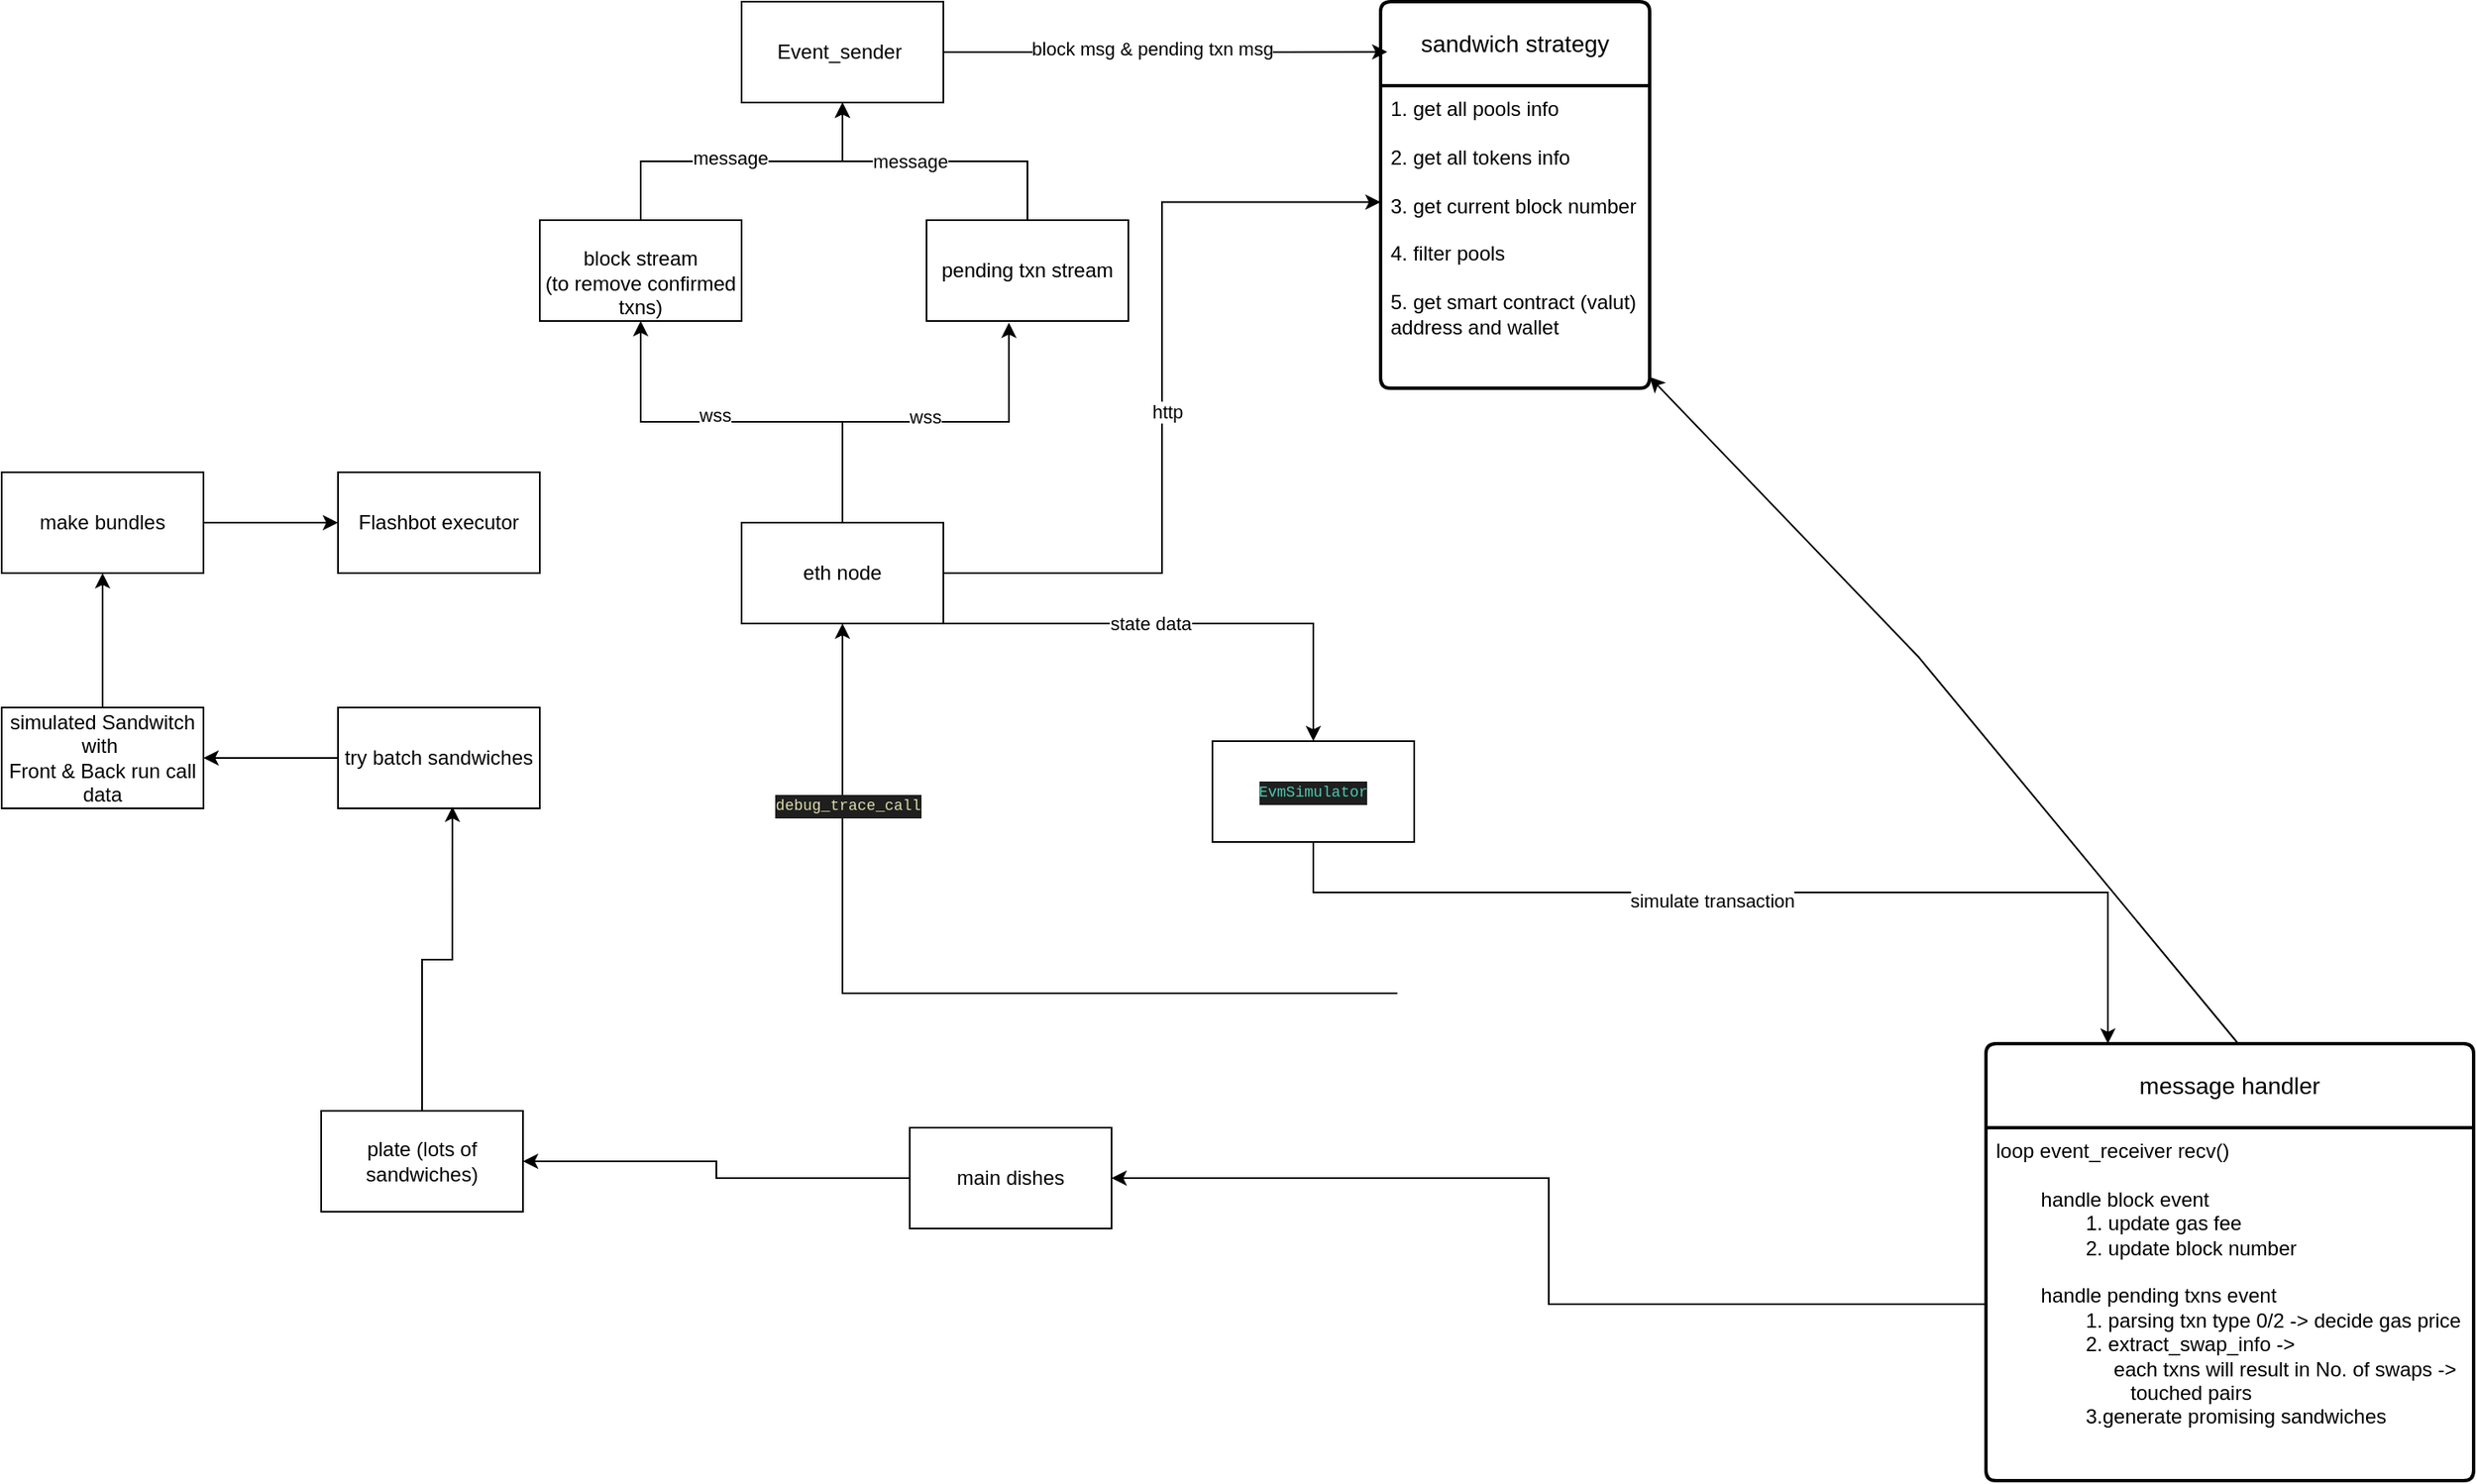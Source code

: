 <mxfile version="26.0.5">
  <diagram name="Page-1" id="zgckrhe_6N9PWMuFcXIP">
    <mxGraphModel dx="2021" dy="615" grid="1" gridSize="10" guides="1" tooltips="1" connect="1" arrows="1" fold="1" page="1" pageScale="1" pageWidth="827" pageHeight="1169" math="0" shadow="0">
      <root>
        <mxCell id="0" />
        <mxCell id="1" parent="0" />
        <mxCell id="n855RKAs3QTDG8od7e2_-1" value="Event_sender&amp;nbsp;" style="rounded=0;whiteSpace=wrap;html=1;" parent="1" vertex="1">
          <mxGeometry x="100" y="60" width="120" height="60" as="geometry" />
        </mxCell>
        <mxCell id="n855RKAs3QTDG8od7e2_-8" style="edgeStyle=orthogonalEdgeStyle;rounded=0;orthogonalLoop=1;jettySize=auto;html=1;" parent="1" source="n855RKAs3QTDG8od7e2_-2" target="n855RKAs3QTDG8od7e2_-1" edge="1">
          <mxGeometry relative="1" as="geometry" />
        </mxCell>
        <mxCell id="n855RKAs3QTDG8od7e2_-11" value="message" style="edgeLabel;html=1;align=center;verticalAlign=middle;resizable=0;points=[];" parent="n855RKAs3QTDG8od7e2_-8" vertex="1" connectable="0">
          <mxGeometry x="0.167" relative="1" as="geometry">
            <mxPoint as="offset" />
          </mxGeometry>
        </mxCell>
        <mxCell id="n855RKAs3QTDG8od7e2_-2" value="pending txn stream" style="rounded=0;whiteSpace=wrap;html=1;" parent="1" vertex="1">
          <mxGeometry x="210" y="190" width="120" height="60" as="geometry" />
        </mxCell>
        <mxCell id="n855RKAs3QTDG8od7e2_-9" style="edgeStyle=orthogonalEdgeStyle;rounded=0;orthogonalLoop=1;jettySize=auto;html=1;" parent="1" source="n855RKAs3QTDG8od7e2_-3" target="n855RKAs3QTDG8od7e2_-1" edge="1">
          <mxGeometry relative="1" as="geometry" />
        </mxCell>
        <mxCell id="n855RKAs3QTDG8od7e2_-10" value="message" style="edgeLabel;html=1;align=center;verticalAlign=middle;resizable=0;points=[];" parent="n855RKAs3QTDG8od7e2_-9" vertex="1" connectable="0">
          <mxGeometry x="-0.074" y="2" relative="1" as="geometry">
            <mxPoint as="offset" />
          </mxGeometry>
        </mxCell>
        <mxCell id="n855RKAs3QTDG8od7e2_-3" value="&lt;br&gt;block stream&lt;div&gt;(to remove confirmed txns)&lt;/div&gt;" style="rounded=0;whiteSpace=wrap;html=1;" parent="1" vertex="1">
          <mxGeometry x="-20" y="190" width="120" height="60" as="geometry" />
        </mxCell>
        <mxCell id="n855RKAs3QTDG8od7e2_-6" style="edgeStyle=orthogonalEdgeStyle;rounded=0;orthogonalLoop=1;jettySize=auto;html=1;" parent="1" source="n855RKAs3QTDG8od7e2_-5" target="n855RKAs3QTDG8od7e2_-3" edge="1">
          <mxGeometry relative="1" as="geometry" />
        </mxCell>
        <mxCell id="n855RKAs3QTDG8od7e2_-20" value="wss" style="edgeLabel;html=1;align=center;verticalAlign=middle;resizable=0;points=[];" parent="n855RKAs3QTDG8od7e2_-6" vertex="1" connectable="0">
          <mxGeometry x="0.133" y="-4" relative="1" as="geometry">
            <mxPoint as="offset" />
          </mxGeometry>
        </mxCell>
        <mxCell id="pjb6bFIbFmet2o3GvCIe-5" value="" style="edgeStyle=orthogonalEdgeStyle;rounded=0;orthogonalLoop=1;jettySize=auto;html=1;" parent="1" source="n855RKAs3QTDG8od7e2_-5" target="pjb6bFIbFmet2o3GvCIe-4" edge="1">
          <mxGeometry relative="1" as="geometry">
            <Array as="points">
              <mxPoint x="440" y="430" />
            </Array>
          </mxGeometry>
        </mxCell>
        <mxCell id="pjb6bFIbFmet2o3GvCIe-6" value="state data" style="edgeLabel;html=1;align=center;verticalAlign=middle;resizable=0;points=[];" parent="pjb6bFIbFmet2o3GvCIe-5" vertex="1" connectable="0">
          <mxGeometry x="-0.155" relative="1" as="geometry">
            <mxPoint as="offset" />
          </mxGeometry>
        </mxCell>
        <mxCell id="n855RKAs3QTDG8od7e2_-5" value="eth node" style="rounded=0;whiteSpace=wrap;html=1;" parent="1" vertex="1">
          <mxGeometry x="100" y="370" width="120" height="60" as="geometry" />
        </mxCell>
        <mxCell id="n855RKAs3QTDG8od7e2_-7" style="edgeStyle=orthogonalEdgeStyle;rounded=0;orthogonalLoop=1;jettySize=auto;html=1;entryX=0.408;entryY=1.017;entryDx=0;entryDy=0;entryPerimeter=0;" parent="1" source="n855RKAs3QTDG8od7e2_-5" target="n855RKAs3QTDG8od7e2_-2" edge="1">
          <mxGeometry relative="1" as="geometry" />
        </mxCell>
        <mxCell id="n855RKAs3QTDG8od7e2_-21" value="wss" style="edgeLabel;html=1;align=center;verticalAlign=middle;resizable=0;points=[];" parent="n855RKAs3QTDG8od7e2_-7" vertex="1" connectable="0">
          <mxGeometry x="0.0" y="3" relative="1" as="geometry">
            <mxPoint as="offset" />
          </mxGeometry>
        </mxCell>
        <mxCell id="n855RKAs3QTDG8od7e2_-12" value="sandwich strategy" style="swimlane;childLayout=stackLayout;horizontal=1;startSize=50;horizontalStack=0;rounded=1;fontSize=14;fontStyle=0;strokeWidth=2;resizeParent=0;resizeLast=1;shadow=0;dashed=0;align=center;arcSize=4;whiteSpace=wrap;html=1;" parent="1" vertex="1">
          <mxGeometry x="480" y="60" width="160" height="230" as="geometry" />
        </mxCell>
        <mxCell id="n855RKAs3QTDG8od7e2_-13" value="1. get all pools info&lt;div&gt;&lt;br&gt;&lt;div&gt;2. get all tokens info&lt;/div&gt;&lt;div&gt;&lt;br&gt;&lt;/div&gt;&lt;div&gt;3. get current block number&lt;/div&gt;&lt;div&gt;&amp;nbsp;&lt;/div&gt;&lt;div&gt;4. filter pools&lt;/div&gt;&lt;div&gt;&lt;br&gt;&lt;/div&gt;&lt;div&gt;5. get smart contract (valut)&amp;nbsp;&lt;/div&gt;&lt;div&gt;address and wallet&lt;/div&gt;&lt;/div&gt;" style="align=left;strokeColor=none;fillColor=none;spacingLeft=4;fontSize=12;verticalAlign=top;resizable=0;rotatable=0;part=1;html=1;" parent="n855RKAs3QTDG8od7e2_-12" vertex="1">
          <mxGeometry y="50" width="160" height="180" as="geometry" />
        </mxCell>
        <mxCell id="n855RKAs3QTDG8od7e2_-18" style="edgeStyle=orthogonalEdgeStyle;rounded=0;orthogonalLoop=1;jettySize=auto;html=1;entryX=0.025;entryY=0.13;entryDx=0;entryDy=0;entryPerimeter=0;" parent="1" source="n855RKAs3QTDG8od7e2_-1" target="n855RKAs3QTDG8od7e2_-12" edge="1">
          <mxGeometry relative="1" as="geometry" />
        </mxCell>
        <mxCell id="n855RKAs3QTDG8od7e2_-19" value="block msg &amp;amp; pending txn msg" style="edgeLabel;html=1;align=center;verticalAlign=middle;resizable=0;points=[];" parent="n855RKAs3QTDG8od7e2_-18" vertex="1" connectable="0">
          <mxGeometry x="-0.046" y="2" relative="1" as="geometry">
            <mxPoint x="-2" as="offset" />
          </mxGeometry>
        </mxCell>
        <mxCell id="n855RKAs3QTDG8od7e2_-41" style="rounded=0;orthogonalLoop=1;jettySize=auto;html=1;" parent="1" source="n855RKAs3QTDG8od7e2_-39" target="n855RKAs3QTDG8od7e2_-13" edge="1">
          <mxGeometry relative="1" as="geometry">
            <Array as="points">
              <mxPoint x="990" y="680" />
              <mxPoint x="800" y="450" />
            </Array>
          </mxGeometry>
        </mxCell>
        <mxCell id="pjb6bFIbFmet2o3GvCIe-1" style="edgeStyle=orthogonalEdgeStyle;rounded=0;orthogonalLoop=1;jettySize=auto;html=1;entryX=0.5;entryY=1;entryDx=0;entryDy=0;" parent="1" target="n855RKAs3QTDG8od7e2_-5" edge="1">
          <mxGeometry relative="1" as="geometry">
            <mxPoint x="490" y="650" as="sourcePoint" />
            <Array as="points">
              <mxPoint x="160" y="650" />
            </Array>
          </mxGeometry>
        </mxCell>
        <mxCell id="pjb6bFIbFmet2o3GvCIe-2" value="&lt;div style=&quot;color: rgb(204, 204, 204); background-color: rgb(31, 31, 31); font-family: Menlo, Monaco, &amp;quot;Courier New&amp;quot;, monospace; font-size: 9px; line-height: 14px; white-space-collapse: preserve;&quot;&gt;&lt;span style=&quot;color: #dcdcaa;&quot;&gt;debug_trace_call&lt;/span&gt;&lt;/div&gt;" style="edgeLabel;html=1;align=center;verticalAlign=middle;resizable=0;points=[];" parent="pjb6bFIbFmet2o3GvCIe-1" vertex="1" connectable="0">
          <mxGeometry x="0.61" y="-2" relative="1" as="geometry">
            <mxPoint x="1" as="offset" />
          </mxGeometry>
        </mxCell>
        <mxCell id="n855RKAs3QTDG8od7e2_-39" value="message handler" style="swimlane;childLayout=stackLayout;horizontal=1;startSize=50;horizontalStack=0;rounded=1;fontSize=14;fontStyle=0;strokeWidth=2;resizeParent=0;resizeLast=1;shadow=0;dashed=0;align=center;arcSize=4;whiteSpace=wrap;html=1;" parent="1" vertex="1">
          <mxGeometry x="840" y="680" width="290" height="260" as="geometry" />
        </mxCell>
        <mxCell id="n855RKAs3QTDG8od7e2_-40" value="loop event_receiver recv()&lt;div&gt;&lt;span style=&quot;white-space: pre;&quot;&gt;&#x9;&lt;/span&gt;&lt;br&gt;&lt;/div&gt;&lt;div&gt;&lt;span style=&quot;white-space: pre;&quot;&gt;&#x9;&lt;/span&gt;handle block event&lt;br&gt;&lt;/div&gt;&lt;div&gt;&lt;span style=&quot;white-space: pre;&quot;&gt;&#x9;&lt;/span&gt;&lt;span style=&quot;white-space: pre;&quot;&gt;&#x9;&lt;/span&gt;1. update gas fee&lt;br&gt;&lt;/div&gt;&lt;div&gt;&lt;span style=&quot;white-space: pre;&quot;&gt;&#x9;&lt;/span&gt;&lt;span style=&quot;white-space: pre;&quot;&gt;&#x9;&lt;/span&gt;2. update block number&lt;br&gt;&lt;/div&gt;&lt;div&gt;&lt;br&gt;&lt;/div&gt;&lt;div&gt;&lt;span style=&quot;white-space: pre;&quot;&gt;&#x9;&lt;/span&gt;handle pending txns event&lt;br&gt;&lt;/div&gt;&lt;div&gt;&lt;span style=&quot;white-space: pre;&quot;&gt;&#x9;&lt;/span&gt;&lt;span style=&quot;white-space: pre;&quot;&gt;&#x9;&lt;/span&gt;1. parsing txn type 0/2 -&amp;gt; decide gas price&amp;nbsp;&lt;/div&gt;&lt;div&gt;&lt;span style=&quot;white-space: pre;&quot;&gt;&#x9;&lt;/span&gt;&lt;span style=&quot;white-space: pre;&quot;&gt;&#x9;&lt;/span&gt;2. extract_swap_info -&amp;gt;&lt;br&gt;&lt;span style=&quot;white-space: pre;&quot;&gt;&#x9;&lt;/span&gt;&lt;span style=&quot;white-space: pre;&quot;&gt;&#x9;&lt;/span&gt;&amp;nbsp; &amp;nbsp; &amp;nbsp;each txns will result in No. of swaps -&amp;gt;&lt;br&gt;&lt;span style=&quot;white-space: pre;&quot;&gt;&#x9;&lt;/span&gt;&lt;span style=&quot;white-space: pre;&quot;&gt;&#x9;&lt;/span&gt;&lt;span style=&quot;white-space: pre;&quot;&gt;&#x9;&lt;/span&gt;touched pairs&lt;br&gt;&lt;/div&gt;&lt;div&gt;&lt;span style=&quot;white-space: pre;&quot;&gt;&#x9;&lt;/span&gt;&lt;span style=&quot;white-space: pre;&quot;&gt;&#x9;&lt;/span&gt;3.generate promising sandwiches&lt;br&gt;&lt;/div&gt;" style="align=left;strokeColor=none;fillColor=none;spacingLeft=4;fontSize=12;verticalAlign=top;resizable=0;rotatable=0;part=1;html=1;" parent="n855RKAs3QTDG8od7e2_-39" vertex="1">
          <mxGeometry y="50" width="290" height="210" as="geometry" />
        </mxCell>
        <mxCell id="n855RKAs3QTDG8od7e2_-46" style="edgeStyle=orthogonalEdgeStyle;rounded=0;orthogonalLoop=1;jettySize=auto;html=1;entryX=1;entryY=0.5;entryDx=0;entryDy=0;" parent="1" source="n855RKAs3QTDG8od7e2_-43" target="n855RKAs3QTDG8od7e2_-44" edge="1">
          <mxGeometry relative="1" as="geometry" />
        </mxCell>
        <mxCell id="n855RKAs3QTDG8od7e2_-43" value="main dishes" style="rounded=0;whiteSpace=wrap;html=1;" parent="1" vertex="1">
          <mxGeometry x="200" y="730" width="120" height="60" as="geometry" />
        </mxCell>
        <mxCell id="n855RKAs3QTDG8od7e2_-44" value="plate (lots of sandwiches)" style="rounded=0;whiteSpace=wrap;html=1;" parent="1" vertex="1">
          <mxGeometry x="-150" y="720" width="120" height="60" as="geometry" />
        </mxCell>
        <mxCell id="n855RKAs3QTDG8od7e2_-45" style="edgeStyle=orthogonalEdgeStyle;rounded=0;orthogonalLoop=1;jettySize=auto;html=1;" parent="1" source="n855RKAs3QTDG8od7e2_-40" target="n855RKAs3QTDG8od7e2_-43" edge="1">
          <mxGeometry relative="1" as="geometry" />
        </mxCell>
        <mxCell id="n855RKAs3QTDG8od7e2_-51" value="" style="edgeStyle=orthogonalEdgeStyle;rounded=0;orthogonalLoop=1;jettySize=auto;html=1;" parent="1" source="n855RKAs3QTDG8od7e2_-47" target="n855RKAs3QTDG8od7e2_-50" edge="1">
          <mxGeometry relative="1" as="geometry" />
        </mxCell>
        <mxCell id="n855RKAs3QTDG8od7e2_-47" value="try batch sandwiches" style="rounded=0;whiteSpace=wrap;html=1;" parent="1" vertex="1">
          <mxGeometry x="-140" y="480" width="120" height="60" as="geometry" />
        </mxCell>
        <mxCell id="n855RKAs3QTDG8od7e2_-48" style="edgeStyle=orthogonalEdgeStyle;rounded=0;orthogonalLoop=1;jettySize=auto;html=1;entryX=0.567;entryY=0.983;entryDx=0;entryDy=0;entryPerimeter=0;" parent="1" source="n855RKAs3QTDG8od7e2_-44" target="n855RKAs3QTDG8od7e2_-47" edge="1">
          <mxGeometry relative="1" as="geometry" />
        </mxCell>
        <mxCell id="n855RKAs3QTDG8od7e2_-53" value="" style="edgeStyle=orthogonalEdgeStyle;rounded=0;orthogonalLoop=1;jettySize=auto;html=1;" parent="1" source="n855RKAs3QTDG8od7e2_-50" target="n855RKAs3QTDG8od7e2_-52" edge="1">
          <mxGeometry relative="1" as="geometry" />
        </mxCell>
        <mxCell id="n855RKAs3QTDG8od7e2_-50" value="simulated Sandwitch&lt;div&gt;with&amp;nbsp;&lt;/div&gt;&lt;div&gt;Front &amp;amp; Back run call data&lt;/div&gt;" style="whiteSpace=wrap;html=1;rounded=0;" parent="1" vertex="1">
          <mxGeometry x="-340" y="480" width="120" height="60" as="geometry" />
        </mxCell>
        <mxCell id="n855RKAs3QTDG8od7e2_-55" value="" style="edgeStyle=orthogonalEdgeStyle;rounded=0;orthogonalLoop=1;jettySize=auto;html=1;" parent="1" source="n855RKAs3QTDG8od7e2_-52" target="n855RKAs3QTDG8od7e2_-54" edge="1">
          <mxGeometry relative="1" as="geometry" />
        </mxCell>
        <mxCell id="n855RKAs3QTDG8od7e2_-52" value="make bundles" style="whiteSpace=wrap;html=1;rounded=0;" parent="1" vertex="1">
          <mxGeometry x="-340" y="340" width="120" height="60" as="geometry" />
        </mxCell>
        <mxCell id="n855RKAs3QTDG8od7e2_-54" value="Flashbot executor" style="whiteSpace=wrap;html=1;rounded=0;" parent="1" vertex="1">
          <mxGeometry x="-140" y="340" width="120" height="60" as="geometry" />
        </mxCell>
        <mxCell id="XTHhTMcUDwwYFkBCdSp1-2" style="edgeStyle=orthogonalEdgeStyle;rounded=0;orthogonalLoop=1;jettySize=auto;html=1;entryX=0;entryY=0.385;entryDx=0;entryDy=0;entryPerimeter=0;" parent="1" source="n855RKAs3QTDG8od7e2_-5" target="n855RKAs3QTDG8od7e2_-13" edge="1">
          <mxGeometry relative="1" as="geometry" />
        </mxCell>
        <mxCell id="XTHhTMcUDwwYFkBCdSp1-3" value="http" style="edgeLabel;html=1;align=center;verticalAlign=middle;resizable=0;points=[];" parent="XTHhTMcUDwwYFkBCdSp1-2" vertex="1" connectable="0">
          <mxGeometry x="-0.058" y="-3" relative="1" as="geometry">
            <mxPoint as="offset" />
          </mxGeometry>
        </mxCell>
        <mxCell id="pjb6bFIbFmet2o3GvCIe-7" style="edgeStyle=orthogonalEdgeStyle;rounded=0;orthogonalLoop=1;jettySize=auto;html=1;entryX=0.25;entryY=0;entryDx=0;entryDy=0;" parent="1" source="pjb6bFIbFmet2o3GvCIe-4" target="n855RKAs3QTDG8od7e2_-39" edge="1">
          <mxGeometry relative="1" as="geometry">
            <Array as="points">
              <mxPoint x="440" y="590" />
              <mxPoint x="913" y="590" />
            </Array>
          </mxGeometry>
        </mxCell>
        <mxCell id="pjb6bFIbFmet2o3GvCIe-8" value="simulate transaction" style="edgeLabel;html=1;align=center;verticalAlign=middle;resizable=0;points=[];" parent="pjb6bFIbFmet2o3GvCIe-7" vertex="1" connectable="0">
          <mxGeometry x="-0.101" y="-5" relative="1" as="geometry">
            <mxPoint as="offset" />
          </mxGeometry>
        </mxCell>
        <mxCell id="pjb6bFIbFmet2o3GvCIe-4" value="&lt;div style=&quot;color: rgb(204, 204, 204); background-color: rgb(31, 31, 31); font-family: Menlo, Monaco, &amp;quot;Courier New&amp;quot;, monospace; font-size: 9px; line-height: 14px; white-space: pre;&quot;&gt;&lt;span style=&quot;color: #4ec9b0;&quot;&gt;EvmSimulator&lt;/span&gt;&lt;/div&gt;" style="rounded=0;whiteSpace=wrap;html=1;" parent="1" vertex="1">
          <mxGeometry x="380" y="500" width="120" height="60" as="geometry" />
        </mxCell>
      </root>
    </mxGraphModel>
  </diagram>
</mxfile>

